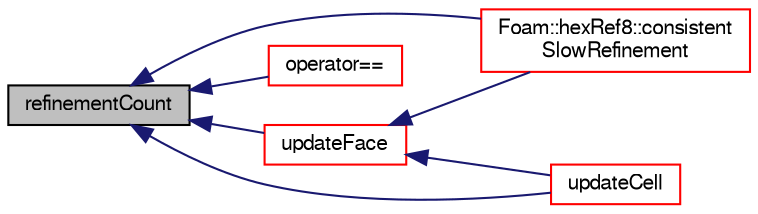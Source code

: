 digraph "refinementCount"
{
  bgcolor="transparent";
  edge [fontname="FreeSans",fontsize="10",labelfontname="FreeSans",labelfontsize="10"];
  node [fontname="FreeSans",fontsize="10",shape=record];
  rankdir="LR";
  Node5 [label="refinementCount",height=0.2,width=0.4,color="black", fillcolor="grey75", style="filled", fontcolor="black"];
  Node5 -> Node6 [dir="back",color="midnightblue",fontsize="10",style="solid",fontname="FreeSans"];
  Node6 [label="Foam::hexRef8::consistent\lSlowRefinement",height=0.2,width=0.4,color="red",URL="$a21654.html#a11f117689e45448afaf2192041730bc8",tooltip="Like consistentRefinement but slower: "];
  Node5 -> Node11 [dir="back",color="midnightblue",fontsize="10",style="solid",fontname="FreeSans"];
  Node11 [label="operator==",height=0.2,width=0.4,color="red",URL="$a21682.html#aee0b6bd4600ab71bd1c16540e12b6179"];
  Node5 -> Node13 [dir="back",color="midnightblue",fontsize="10",style="solid",fontname="FreeSans"];
  Node13 [label="updateCell",height=0.2,width=0.4,color="red",URL="$a21682.html#a2a0853faba483444954ad0530cc2a717",tooltip="Influence of neighbouring face. "];
  Node5 -> Node19 [dir="back",color="midnightblue",fontsize="10",style="solid",fontname="FreeSans"];
  Node19 [label="updateFace",height=0.2,width=0.4,color="red",URL="$a21682.html#a98757cb1277a9166cd8d419a245fb1b6",tooltip="Influence of neighbouring cell. "];
  Node19 -> Node6 [dir="back",color="midnightblue",fontsize="10",style="solid",fontname="FreeSans"];
  Node19 -> Node13 [dir="back",color="midnightblue",fontsize="10",style="solid",fontname="FreeSans"];
}
